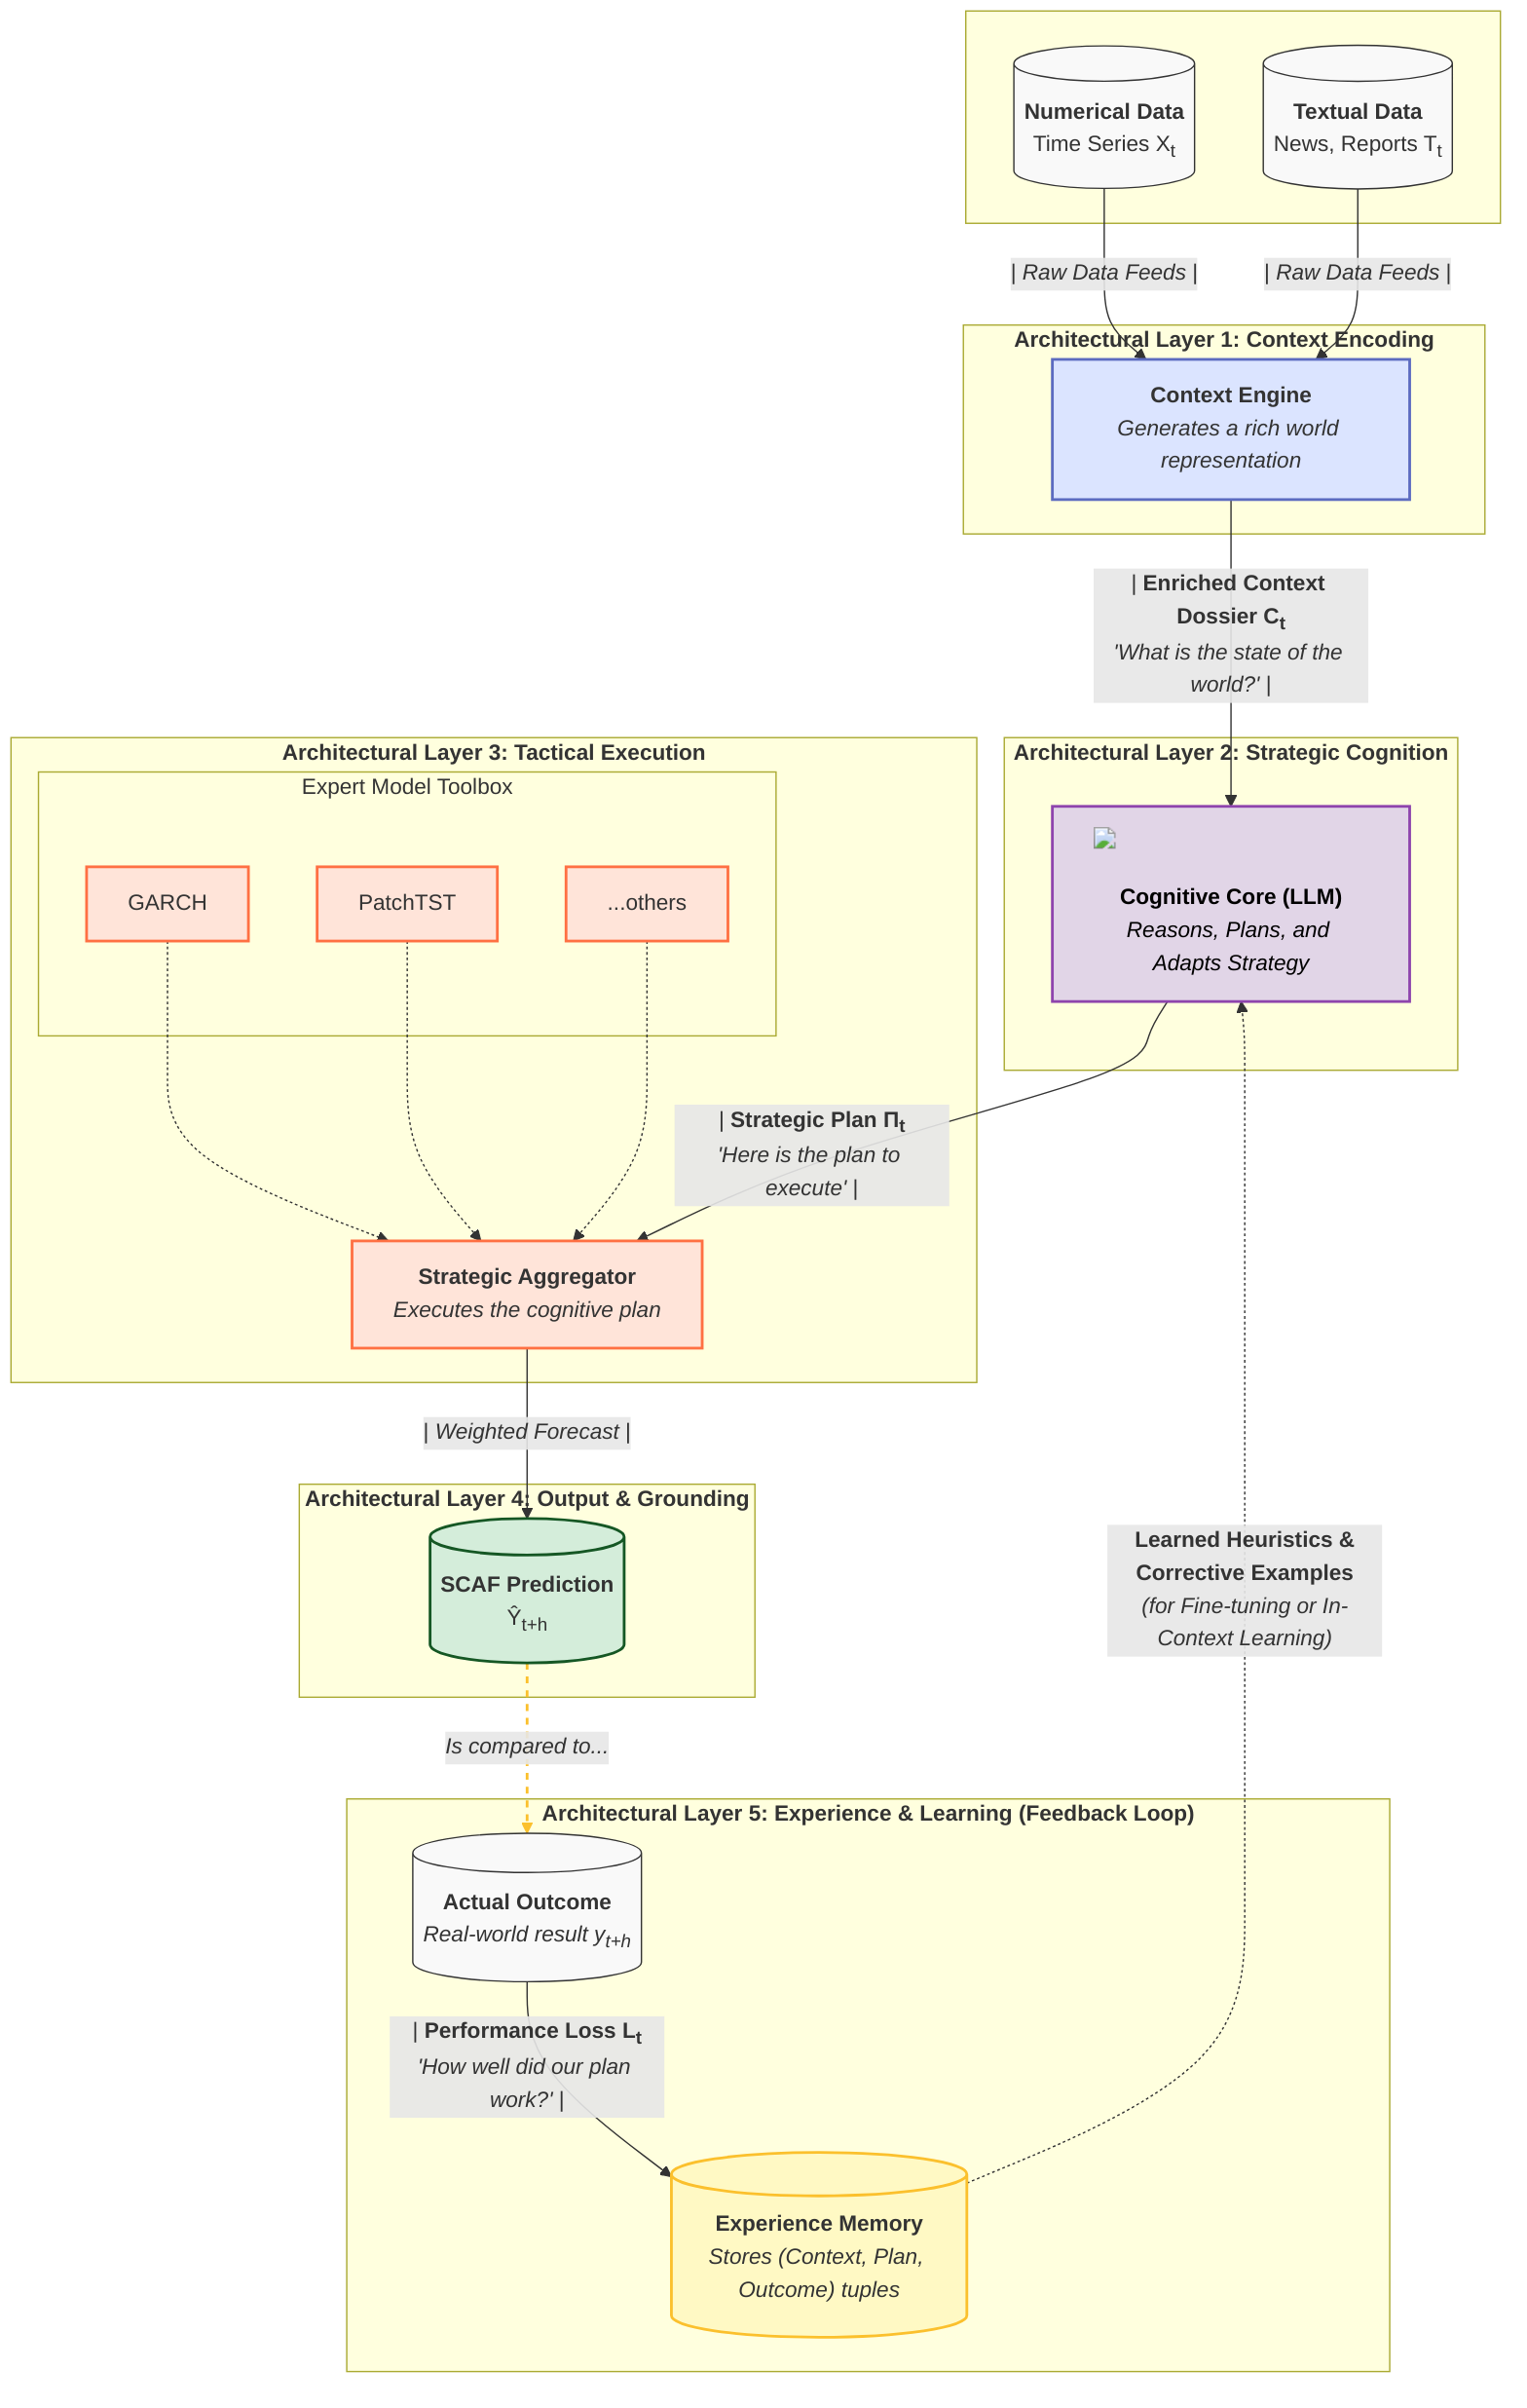 %% SCAF Advanced Schematic Diagram with Feedback Loop
%% Author: Assistant de Recherche
%% Version: 2.0 (Cognitive Learning Edition)

graph TB

    %% ------------------- CSS-like Styling for a "Transformer" Look -------------------
    classDef inputNode fill:#f9f9f9,stroke:#333,stroke-width:1px;
    classDef encoderLayer fill:#dbe4ff,stroke:#5c6bc0,stroke-width:2px;
    classDef cognitiveLayer fill:#e1d5e7,stroke:#8e44ad,stroke-width:2px,color:#000;
    classDef decoderLayer fill:#ffe4d9,stroke:#ff7043,stroke-width:2px;
    classDef outputNode fill:#d4edda,stroke:#155724,stroke-width:2px;
    classDef memoryNode fill:#fff9c4,stroke:#fbc02d,stroke-width:2px;
    classDef feedbackPath stroke:#fbc02d,stroke-width:2px,stroke-dasharray: 5 5;

    %% ------------------- Diagram Structure -------------------

    %% Layer 1: Data Inputs (Top Layer)
    subgraph " "
        direction LR
        X[("<b>Numerical Data</b><br>Time Series X<sub>t</sub>")]:::inputNode;
        T[("<b>Textual Data</b><br>News, Reports T<sub>t</sub>")]:::inputNode;
    end
    
    %% Layer 2: Contextualization - The "Encoder" part of the architecture
    subgraph "<b>Architectural Layer 1: Context Encoding</b>"
        CE["<b>Context Engine</b><br><i>Generates a rich world representation</i>"]:::encoderLayer;
    end

    X & T -- "| <i>Raw Data Feeds</i> |" --> CE;

    %% Layer 3: Strategic Planning - The Core of Cognition
    subgraph "<b>Architectural Layer 2: Strategic Cognition</b>"
        LLM["<img src='https://www.svgrepo.com/show/513511/brain.svg' width='50' /><br><b>Cognitive Core (LLM)</b><br><i>Reasons, Plans, and Adapts Strategy</i>"]:::cognitiveLayer;
    end
    
    CE -- "| <b>Enriched Context Dossier C<sub>t</sub></b><br><i>'What is the state of the world?'</i> |" --> LLM;

    %% Layer 4: Tactical Execution - The "Decoder" part of the architecture
    subgraph "<b>Architectural Layer 3: Tactical Execution</b>"
        subgraph "Expert Model Toolbox"
            direction LR
            M1["GARCH"]:::decoderLayer;
            M2["PatchTST"]:::decoderLayer;
            M3["...others"]:::decoderLayer;
        end
        AG["<b>Strategic Aggregator</b><br><i>Executes the cognitive plan</i>"]:::decoderLayer;
    end

    LLM -- "| <b>Strategic Plan Π<sub>t</sub></b><br><i>'Here is the plan to execute'</i> |" --> AG;
    M1 & M2 & M3 -.-> AG;
    
    %% Layer 5: Output and Real-World Interaction
    subgraph "<b>Architectural Layer 4: Output & Grounding</b>"
        FP[("<b>SCAF Prediction</b><br>Ŷ<sub>t+h</sub>")]:::outputNode;
    end

    AG -- "| <i>Weighted Forecast</i> |" --> FP;

    %% Layer 6: The Feedback Loop - The Learning part of the architecture
    subgraph "<b>Architectural Layer 5: Experience & Learning (Feedback Loop)</b>"
        direction LR
        OUTCOME[("<b>Actual Outcome</b><br><i>Real-world result y<sub>t+h</sub></i>")]:::inputNode
        MEM[("<b>Experience Memory</b><br><i>Stores (Context, Plan, Outcome) tuples</i>")]:::memoryNode
    end
    
    FP -.-> |"<i>Is compared to...</i>"| OUTCOME
    OUTCOME -- "| <b>Performance Loss L<sub>t</sub></b><br><i>'How well did our plan work?'</i> |" --> MEM

    MEM -.-> |"<b>Learned Heuristics &<br>Corrective Examples</b><br><i>(for Fine-tuning or In-Context Learning)</i>"| LLM
    
    %% Applying final class to feedback path
    linkStyle 8 stroke:#fbc02d,stroke-width:2px,stroke-dasharray: 5 5